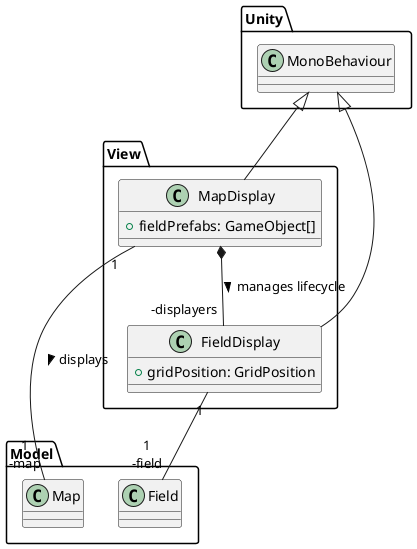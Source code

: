 @startuml
namespace View{
class MapDisplay{
    +fieldPrefabs: GameObject[]
}

class FieldDisplay{
    +gridPosition: GridPosition
}
}
Class Unity.MonoBehaviour{}

MonoBehaviour <|-- FieldDisplay

FieldDisplay "1" -- "1\n-field" Model.Field

MonoBehaviour <|-- MapDisplay

MapDisplay "1" -- "1\n-map" Model.Map: displays >

MapDisplay *-- "-displayers" FieldDisplay: manages lifecycle >


@enduml